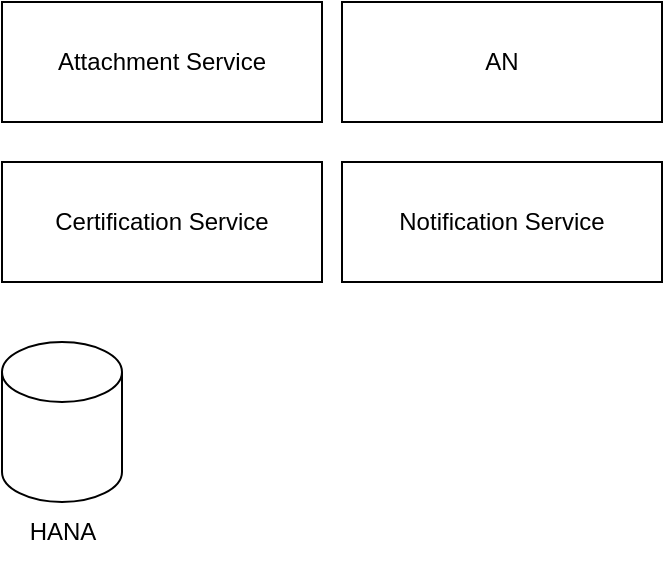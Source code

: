 <mxfile version="20.5.1" type="github">
  <diagram id="iNibahF6Y3yYVgzD8dor" name="Page-1">
    <mxGraphModel dx="1298" dy="809" grid="1" gridSize="10" guides="1" tooltips="1" connect="1" arrows="1" fold="1" page="1" pageScale="1" pageWidth="827" pageHeight="1169" math="0" shadow="0">
      <root>
        <mxCell id="0" />
        <mxCell id="1" parent="0" />
        <mxCell id="B5y0qz-TB3IfU01jpHbR-1" value="Certification Service" style="rounded=0;whiteSpace=wrap;html=1;" vertex="1" parent="1">
          <mxGeometry x="150" y="290" width="160" height="60" as="geometry" />
        </mxCell>
        <mxCell id="B5y0qz-TB3IfU01jpHbR-4" value="" style="group" vertex="1" connectable="0" parent="1">
          <mxGeometry x="150" y="380" width="60" height="110" as="geometry" />
        </mxCell>
        <mxCell id="B5y0qz-TB3IfU01jpHbR-2" value="" style="shape=cylinder3;whiteSpace=wrap;html=1;boundedLbl=1;backgroundOutline=1;size=15;" vertex="1" parent="B5y0qz-TB3IfU01jpHbR-4">
          <mxGeometry width="60" height="80" as="geometry" />
        </mxCell>
        <mxCell id="B5y0qz-TB3IfU01jpHbR-3" value="HANA" style="text;html=1;align=center;verticalAlign=middle;resizable=0;points=[];autosize=1;strokeColor=none;fillColor=none;" vertex="1" parent="B5y0qz-TB3IfU01jpHbR-4">
          <mxGeometry y="80" width="60" height="30" as="geometry" />
        </mxCell>
        <mxCell id="B5y0qz-TB3IfU01jpHbR-5" value="Attachment Service" style="rounded=0;whiteSpace=wrap;html=1;" vertex="1" parent="1">
          <mxGeometry x="150" y="210" width="160" height="60" as="geometry" />
        </mxCell>
        <mxCell id="B5y0qz-TB3IfU01jpHbR-6" value="AN" style="rounded=0;whiteSpace=wrap;html=1;" vertex="1" parent="1">
          <mxGeometry x="320" y="210" width="160" height="60" as="geometry" />
        </mxCell>
        <mxCell id="B5y0qz-TB3IfU01jpHbR-7" value="Notification Service" style="rounded=0;whiteSpace=wrap;html=1;" vertex="1" parent="1">
          <mxGeometry x="320" y="290" width="160" height="60" as="geometry" />
        </mxCell>
      </root>
    </mxGraphModel>
  </diagram>
</mxfile>
